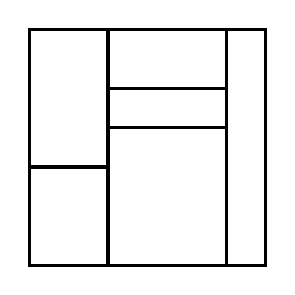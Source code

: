 \begin{tikzpicture}[very thick, scale=.5]
    \draw (0,5/2) rectangle (2,6);
    \draw (0,0) rectangle (2,5/2);
    \draw (2,9/2) rectangle (5,6);
    \draw (2,7/2) rectangle (5,9/2);
    \draw (2,0) rectangle (5,7/2);
    \draw (5,0) rectangle (6,6);
\end{tikzpicture}
